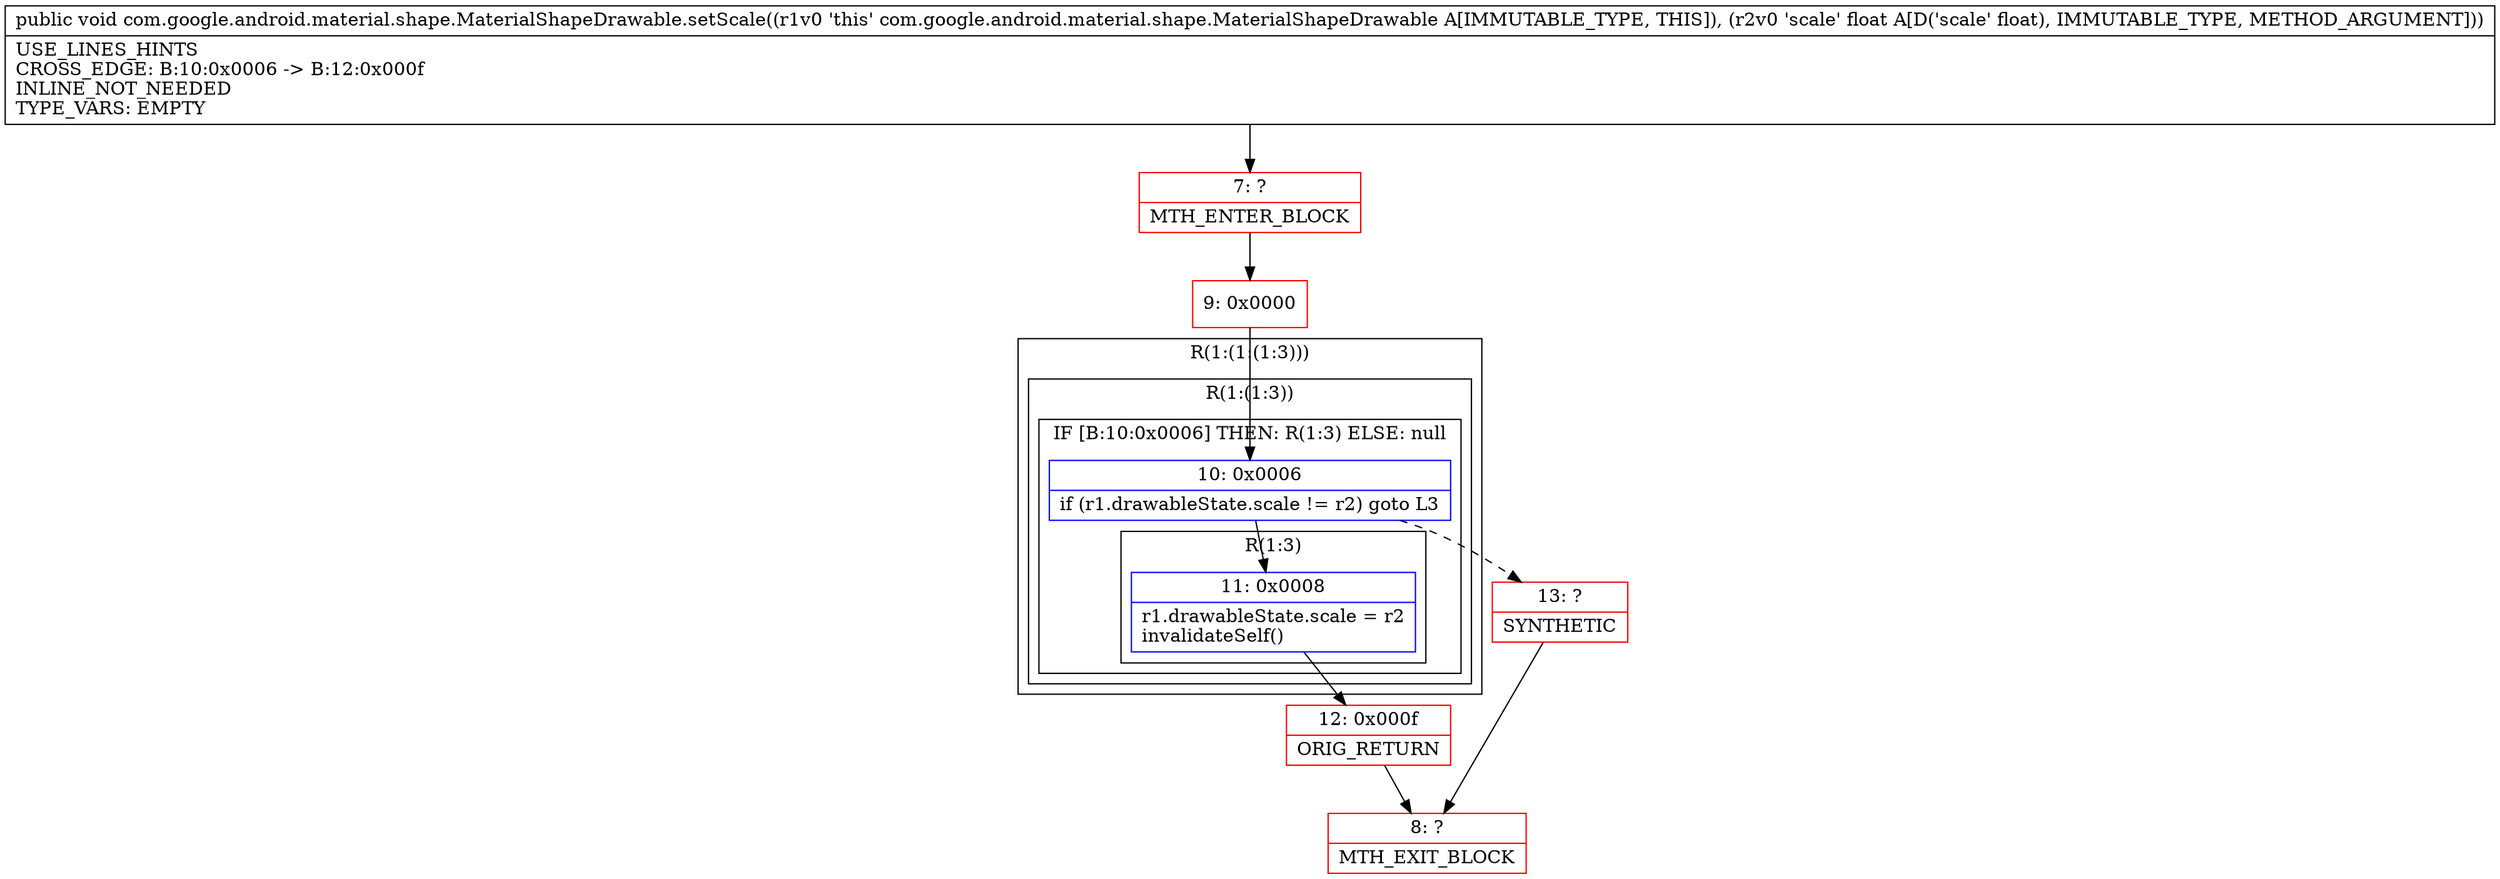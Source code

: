 digraph "CFG forcom.google.android.material.shape.MaterialShapeDrawable.setScale(F)V" {
subgraph cluster_Region_1778695786 {
label = "R(1:(1:(1:3)))";
node [shape=record,color=blue];
subgraph cluster_Region_796690866 {
label = "R(1:(1:3))";
node [shape=record,color=blue];
subgraph cluster_IfRegion_378482169 {
label = "IF [B:10:0x0006] THEN: R(1:3) ELSE: null";
node [shape=record,color=blue];
Node_10 [shape=record,label="{10\:\ 0x0006|if (r1.drawableState.scale != r2) goto L3\l}"];
subgraph cluster_Region_804592362 {
label = "R(1:3)";
node [shape=record,color=blue];
Node_11 [shape=record,label="{11\:\ 0x0008|r1.drawableState.scale = r2\linvalidateSelf()\l}"];
}
}
}
}
Node_7 [shape=record,color=red,label="{7\:\ ?|MTH_ENTER_BLOCK\l}"];
Node_9 [shape=record,color=red,label="{9\:\ 0x0000}"];
Node_12 [shape=record,color=red,label="{12\:\ 0x000f|ORIG_RETURN\l}"];
Node_8 [shape=record,color=red,label="{8\:\ ?|MTH_EXIT_BLOCK\l}"];
Node_13 [shape=record,color=red,label="{13\:\ ?|SYNTHETIC\l}"];
MethodNode[shape=record,label="{public void com.google.android.material.shape.MaterialShapeDrawable.setScale((r1v0 'this' com.google.android.material.shape.MaterialShapeDrawable A[IMMUTABLE_TYPE, THIS]), (r2v0 'scale' float A[D('scale' float), IMMUTABLE_TYPE, METHOD_ARGUMENT]))  | USE_LINES_HINTS\lCROSS_EDGE: B:10:0x0006 \-\> B:12:0x000f\lINLINE_NOT_NEEDED\lTYPE_VARS: EMPTY\l}"];
MethodNode -> Node_7;Node_10 -> Node_11;
Node_10 -> Node_13[style=dashed];
Node_11 -> Node_12;
Node_7 -> Node_9;
Node_9 -> Node_10;
Node_12 -> Node_8;
Node_13 -> Node_8;
}

